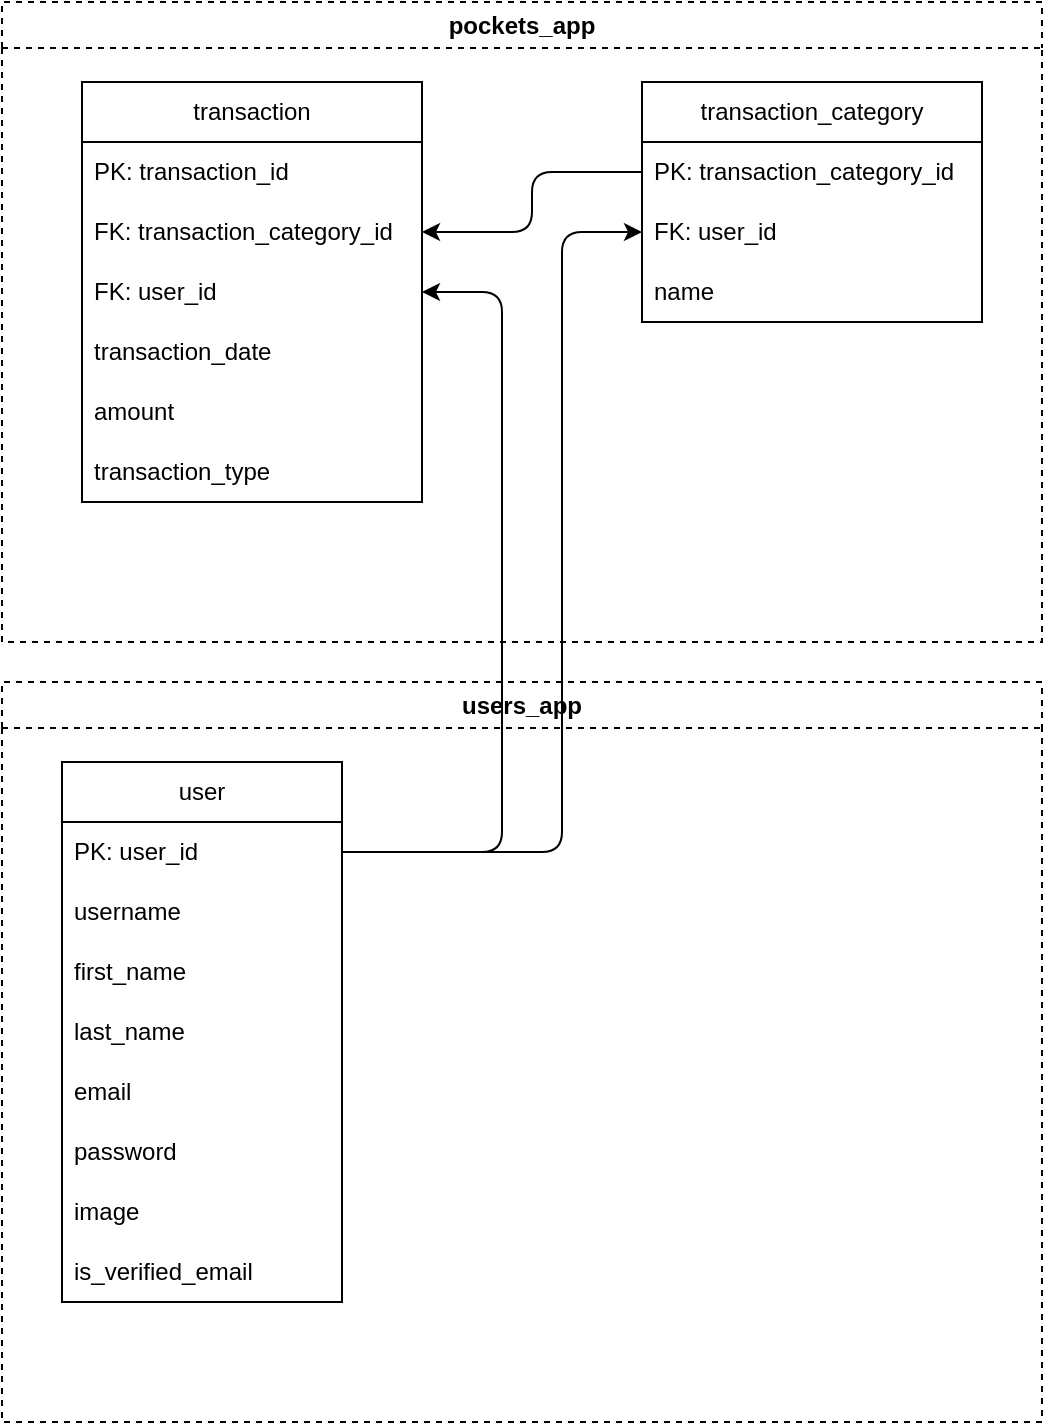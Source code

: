 <mxfile>
    <diagram name="Page-1" id="a7904f86-f2b4-8e86-fa97-74104820619b">
        <mxGraphModel dx="931" dy="545" grid="1" gridSize="10" guides="1" tooltips="1" connect="1" arrows="1" fold="1" page="1" pageScale="1" pageWidth="1100" pageHeight="850" background="none" math="0" shadow="0">
            <root>
                <mxCell id="0"/>
                <mxCell id="1" parent="0"/>
                <mxCell id="36" value="users_app" style="swimlane;whiteSpace=wrap;html=1;dashed=1;" parent="1" vertex="1">
                    <mxGeometry x="40" y="380" width="520" height="370" as="geometry"/>
                </mxCell>
                <mxCell id="16" value="user" style="swimlane;fontStyle=0;childLayout=stackLayout;horizontal=1;startSize=30;horizontalStack=0;resizeParent=1;resizeParentMax=0;resizeLast=0;collapsible=1;marginBottom=0;whiteSpace=wrap;html=1;" parent="36" vertex="1">
                    <mxGeometry x="30" y="40" width="140" height="270" as="geometry"/>
                </mxCell>
                <mxCell id="17" value="PK: user_id" style="text;strokeColor=none;fillColor=none;align=left;verticalAlign=middle;spacingLeft=4;spacingRight=4;overflow=hidden;points=[[0,0.5],[1,0.5]];portConstraint=eastwest;rotatable=0;whiteSpace=wrap;html=1;" parent="16" vertex="1">
                    <mxGeometry y="30" width="140" height="30" as="geometry"/>
                </mxCell>
                <mxCell id="18" value="username" style="text;strokeColor=none;fillColor=none;align=left;verticalAlign=middle;spacingLeft=4;spacingRight=4;overflow=hidden;points=[[0,0.5],[1,0.5]];portConstraint=eastwest;rotatable=0;whiteSpace=wrap;html=1;" parent="16" vertex="1">
                    <mxGeometry y="60" width="140" height="30" as="geometry"/>
                </mxCell>
                <mxCell id="19" value="first_name" style="text;strokeColor=none;fillColor=none;align=left;verticalAlign=middle;spacingLeft=4;spacingRight=4;overflow=hidden;points=[[0,0.5],[1,0.5]];portConstraint=eastwest;rotatable=0;whiteSpace=wrap;html=1;" parent="16" vertex="1">
                    <mxGeometry y="90" width="140" height="30" as="geometry"/>
                </mxCell>
                <mxCell id="20" value="last_name" style="text;strokeColor=none;fillColor=none;align=left;verticalAlign=middle;spacingLeft=4;spacingRight=4;overflow=hidden;points=[[0,0.5],[1,0.5]];portConstraint=eastwest;rotatable=0;whiteSpace=wrap;html=1;" parent="16" vertex="1">
                    <mxGeometry y="120" width="140" height="30" as="geometry"/>
                </mxCell>
                <mxCell id="21" value="email" style="text;strokeColor=none;fillColor=none;align=left;verticalAlign=middle;spacingLeft=4;spacingRight=4;overflow=hidden;points=[[0,0.5],[1,0.5]];portConstraint=eastwest;rotatable=0;whiteSpace=wrap;html=1;" parent="16" vertex="1">
                    <mxGeometry y="150" width="140" height="30" as="geometry"/>
                </mxCell>
                <mxCell id="22" value="password" style="text;strokeColor=none;fillColor=none;align=left;verticalAlign=middle;spacingLeft=4;spacingRight=4;overflow=hidden;points=[[0,0.5],[1,0.5]];portConstraint=eastwest;rotatable=0;whiteSpace=wrap;html=1;" parent="16" vertex="1">
                    <mxGeometry y="180" width="140" height="30" as="geometry"/>
                </mxCell>
                <mxCell id="23" value="image" style="text;strokeColor=none;fillColor=none;align=left;verticalAlign=middle;spacingLeft=4;spacingRight=4;overflow=hidden;points=[[0,0.5],[1,0.5]];portConstraint=eastwest;rotatable=0;whiteSpace=wrap;html=1;" parent="16" vertex="1">
                    <mxGeometry y="210" width="140" height="30" as="geometry"/>
                </mxCell>
                <mxCell id="45" value="&lt;div style=&quot;line-height: 19px;&quot;&gt;is_verified_email&lt;/div&gt;" style="text;strokeColor=none;fillColor=none;align=left;verticalAlign=middle;spacingLeft=4;spacingRight=4;overflow=hidden;points=[[0,0.5],[1,0.5]];portConstraint=eastwest;rotatable=0;whiteSpace=wrap;html=1;" parent="16" vertex="1">
                    <mxGeometry y="240" width="140" height="30" as="geometry"/>
                </mxCell>
                <mxCell id="35" value="pockets_app" style="swimlane;whiteSpace=wrap;html=1;dashed=1;" parent="1" vertex="1">
                    <mxGeometry x="40" y="40" width="520" height="320" as="geometry"/>
                </mxCell>
                <mxCell id="tMKFqVctg4K7lp6MgbLE-1" value="transaction" style="swimlane;fontStyle=0;childLayout=stackLayout;horizontal=1;startSize=30;horizontalStack=0;resizeParent=1;resizeParentMax=0;resizeLast=0;collapsible=1;marginBottom=0;whiteSpace=wrap;html=1;" parent="35" vertex="1">
                    <mxGeometry x="40" y="40" width="170" height="210" as="geometry"/>
                </mxCell>
                <mxCell id="tMKFqVctg4K7lp6MgbLE-2" value="PK: transaction_id" style="text;strokeColor=none;fillColor=none;align=left;verticalAlign=middle;spacingLeft=4;spacingRight=4;overflow=hidden;points=[[0,0.5],[1,0.5]];portConstraint=eastwest;rotatable=0;whiteSpace=wrap;html=1;" parent="tMKFqVctg4K7lp6MgbLE-1" vertex="1">
                    <mxGeometry y="30" width="170" height="30" as="geometry"/>
                </mxCell>
                <mxCell id="tMKFqVctg4K7lp6MgbLE-3" value="FK: transaction_category_id" style="text;strokeColor=none;fillColor=none;align=left;verticalAlign=middle;spacingLeft=4;spacingRight=4;overflow=hidden;points=[[0,0.5],[1,0.5]];portConstraint=eastwest;rotatable=0;whiteSpace=wrap;html=1;" parent="tMKFqVctg4K7lp6MgbLE-1" vertex="1">
                    <mxGeometry y="60" width="170" height="30" as="geometry"/>
                </mxCell>
                <mxCell id="tMKFqVctg4K7lp6MgbLE-4" value="FK: user_id" style="text;strokeColor=none;fillColor=none;align=left;verticalAlign=middle;spacingLeft=4;spacingRight=4;overflow=hidden;points=[[0,0.5],[1,0.5]];portConstraint=eastwest;rotatable=0;whiteSpace=wrap;html=1;" parent="tMKFqVctg4K7lp6MgbLE-1" vertex="1">
                    <mxGeometry y="90" width="170" height="30" as="geometry"/>
                </mxCell>
                <mxCell id="tMKFqVctg4K7lp6MgbLE-13" value="transaction_date" style="text;strokeColor=none;fillColor=none;align=left;verticalAlign=middle;spacingLeft=4;spacingRight=4;overflow=hidden;points=[[0,0.5],[1,0.5]];portConstraint=eastwest;rotatable=0;whiteSpace=wrap;html=1;" parent="tMKFqVctg4K7lp6MgbLE-1" vertex="1">
                    <mxGeometry y="120" width="170" height="30" as="geometry"/>
                </mxCell>
                <mxCell id="tMKFqVctg4K7lp6MgbLE-14" value="amount" style="text;strokeColor=none;fillColor=none;align=left;verticalAlign=middle;spacingLeft=4;spacingRight=4;overflow=hidden;points=[[0,0.5],[1,0.5]];portConstraint=eastwest;rotatable=0;whiteSpace=wrap;html=1;" parent="tMKFqVctg4K7lp6MgbLE-1" vertex="1">
                    <mxGeometry y="150" width="170" height="30" as="geometry"/>
                </mxCell>
                <mxCell id="80" value="transaction_type" style="text;strokeColor=none;fillColor=none;align=left;verticalAlign=middle;spacingLeft=4;spacingRight=4;overflow=hidden;points=[[0,0.5],[1,0.5]];portConstraint=eastwest;rotatable=0;whiteSpace=wrap;html=1;" vertex="1" parent="tMKFqVctg4K7lp6MgbLE-1">
                    <mxGeometry y="180" width="170" height="30" as="geometry"/>
                </mxCell>
                <mxCell id="tMKFqVctg4K7lp6MgbLE-9" value="transaction_category" style="swimlane;fontStyle=0;childLayout=stackLayout;horizontal=1;startSize=30;horizontalStack=0;resizeParent=1;resizeParentMax=0;resizeLast=0;collapsible=1;marginBottom=0;whiteSpace=wrap;html=1;" parent="1" vertex="1">
                    <mxGeometry x="360" y="80" width="170" height="120" as="geometry"/>
                </mxCell>
                <mxCell id="tMKFqVctg4K7lp6MgbLE-25" value="PK: transaction_category_id" style="text;strokeColor=none;fillColor=none;align=left;verticalAlign=middle;spacingLeft=4;spacingRight=4;overflow=hidden;points=[[0,0.5],[1,0.5]];portConstraint=eastwest;rotatable=0;whiteSpace=wrap;html=1;" parent="tMKFqVctg4K7lp6MgbLE-9" vertex="1">
                    <mxGeometry y="30" width="170" height="30" as="geometry"/>
                </mxCell>
                <mxCell id="tMKFqVctg4K7lp6MgbLE-10" value="FK: user_id" style="text;strokeColor=none;fillColor=none;align=left;verticalAlign=middle;spacingLeft=4;spacingRight=4;overflow=hidden;points=[[0,0.5],[1,0.5]];portConstraint=eastwest;rotatable=0;whiteSpace=wrap;html=1;" parent="tMKFqVctg4K7lp6MgbLE-9" vertex="1">
                    <mxGeometry y="60" width="170" height="30" as="geometry"/>
                </mxCell>
                <mxCell id="tMKFqVctg4K7lp6MgbLE-11" value="name" style="text;strokeColor=none;fillColor=none;align=left;verticalAlign=middle;spacingLeft=4;spacingRight=4;overflow=hidden;points=[[0,0.5],[1,0.5]];portConstraint=eastwest;rotatable=0;whiteSpace=wrap;html=1;" parent="tMKFqVctg4K7lp6MgbLE-9" vertex="1">
                    <mxGeometry y="90" width="170" height="30" as="geometry"/>
                </mxCell>
                <mxCell id="77" style="edgeStyle=orthogonalEdgeStyle;html=1;exitX=1;exitY=0.5;exitDx=0;exitDy=0;entryX=0;entryY=0.5;entryDx=0;entryDy=0;" parent="1" source="17" target="tMKFqVctg4K7lp6MgbLE-10" edge="1">
                    <mxGeometry relative="1" as="geometry">
                        <Array as="points">
                            <mxPoint x="320" y="465"/>
                            <mxPoint x="320" y="155"/>
                        </Array>
                    </mxGeometry>
                </mxCell>
                <mxCell id="78" style="edgeStyle=orthogonalEdgeStyle;html=1;exitX=1;exitY=0.5;exitDx=0;exitDy=0;entryX=1;entryY=0.5;entryDx=0;entryDy=0;" parent="1" source="17" target="tMKFqVctg4K7lp6MgbLE-4" edge="1">
                    <mxGeometry relative="1" as="geometry">
                        <Array as="points">
                            <mxPoint x="290" y="465"/>
                            <mxPoint x="290" y="185"/>
                        </Array>
                    </mxGeometry>
                </mxCell>
                <mxCell id="79" style="edgeStyle=orthogonalEdgeStyle;html=1;exitX=0;exitY=0.5;exitDx=0;exitDy=0;entryX=1;entryY=0.5;entryDx=0;entryDy=0;" parent="1" source="tMKFqVctg4K7lp6MgbLE-25" target="tMKFqVctg4K7lp6MgbLE-3" edge="1">
                    <mxGeometry relative="1" as="geometry"/>
                </mxCell>
            </root>
        </mxGraphModel>
    </diagram>
</mxfile>
